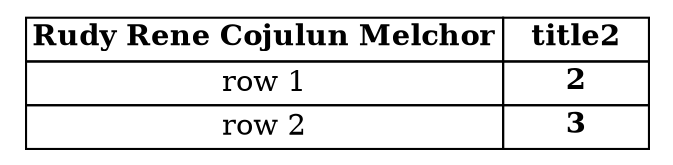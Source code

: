 digraph i{
node [shape=plaintext]
    a [label=<<table border="0" cellborder="1" cellspacing="0">
                           <tr><td width="70%"><b>Rudy Rene Cojulun Melchor</b></td><td width="70%"><b>title2</b></td></tr>
                           <tr><td width="70%">row 1</td><td width="70%"><b>2</b></td></tr>
                           <tr><td width="70%">row 2</td><td width="70%"><b>3</b></td></tr>
              </table>>];
}

